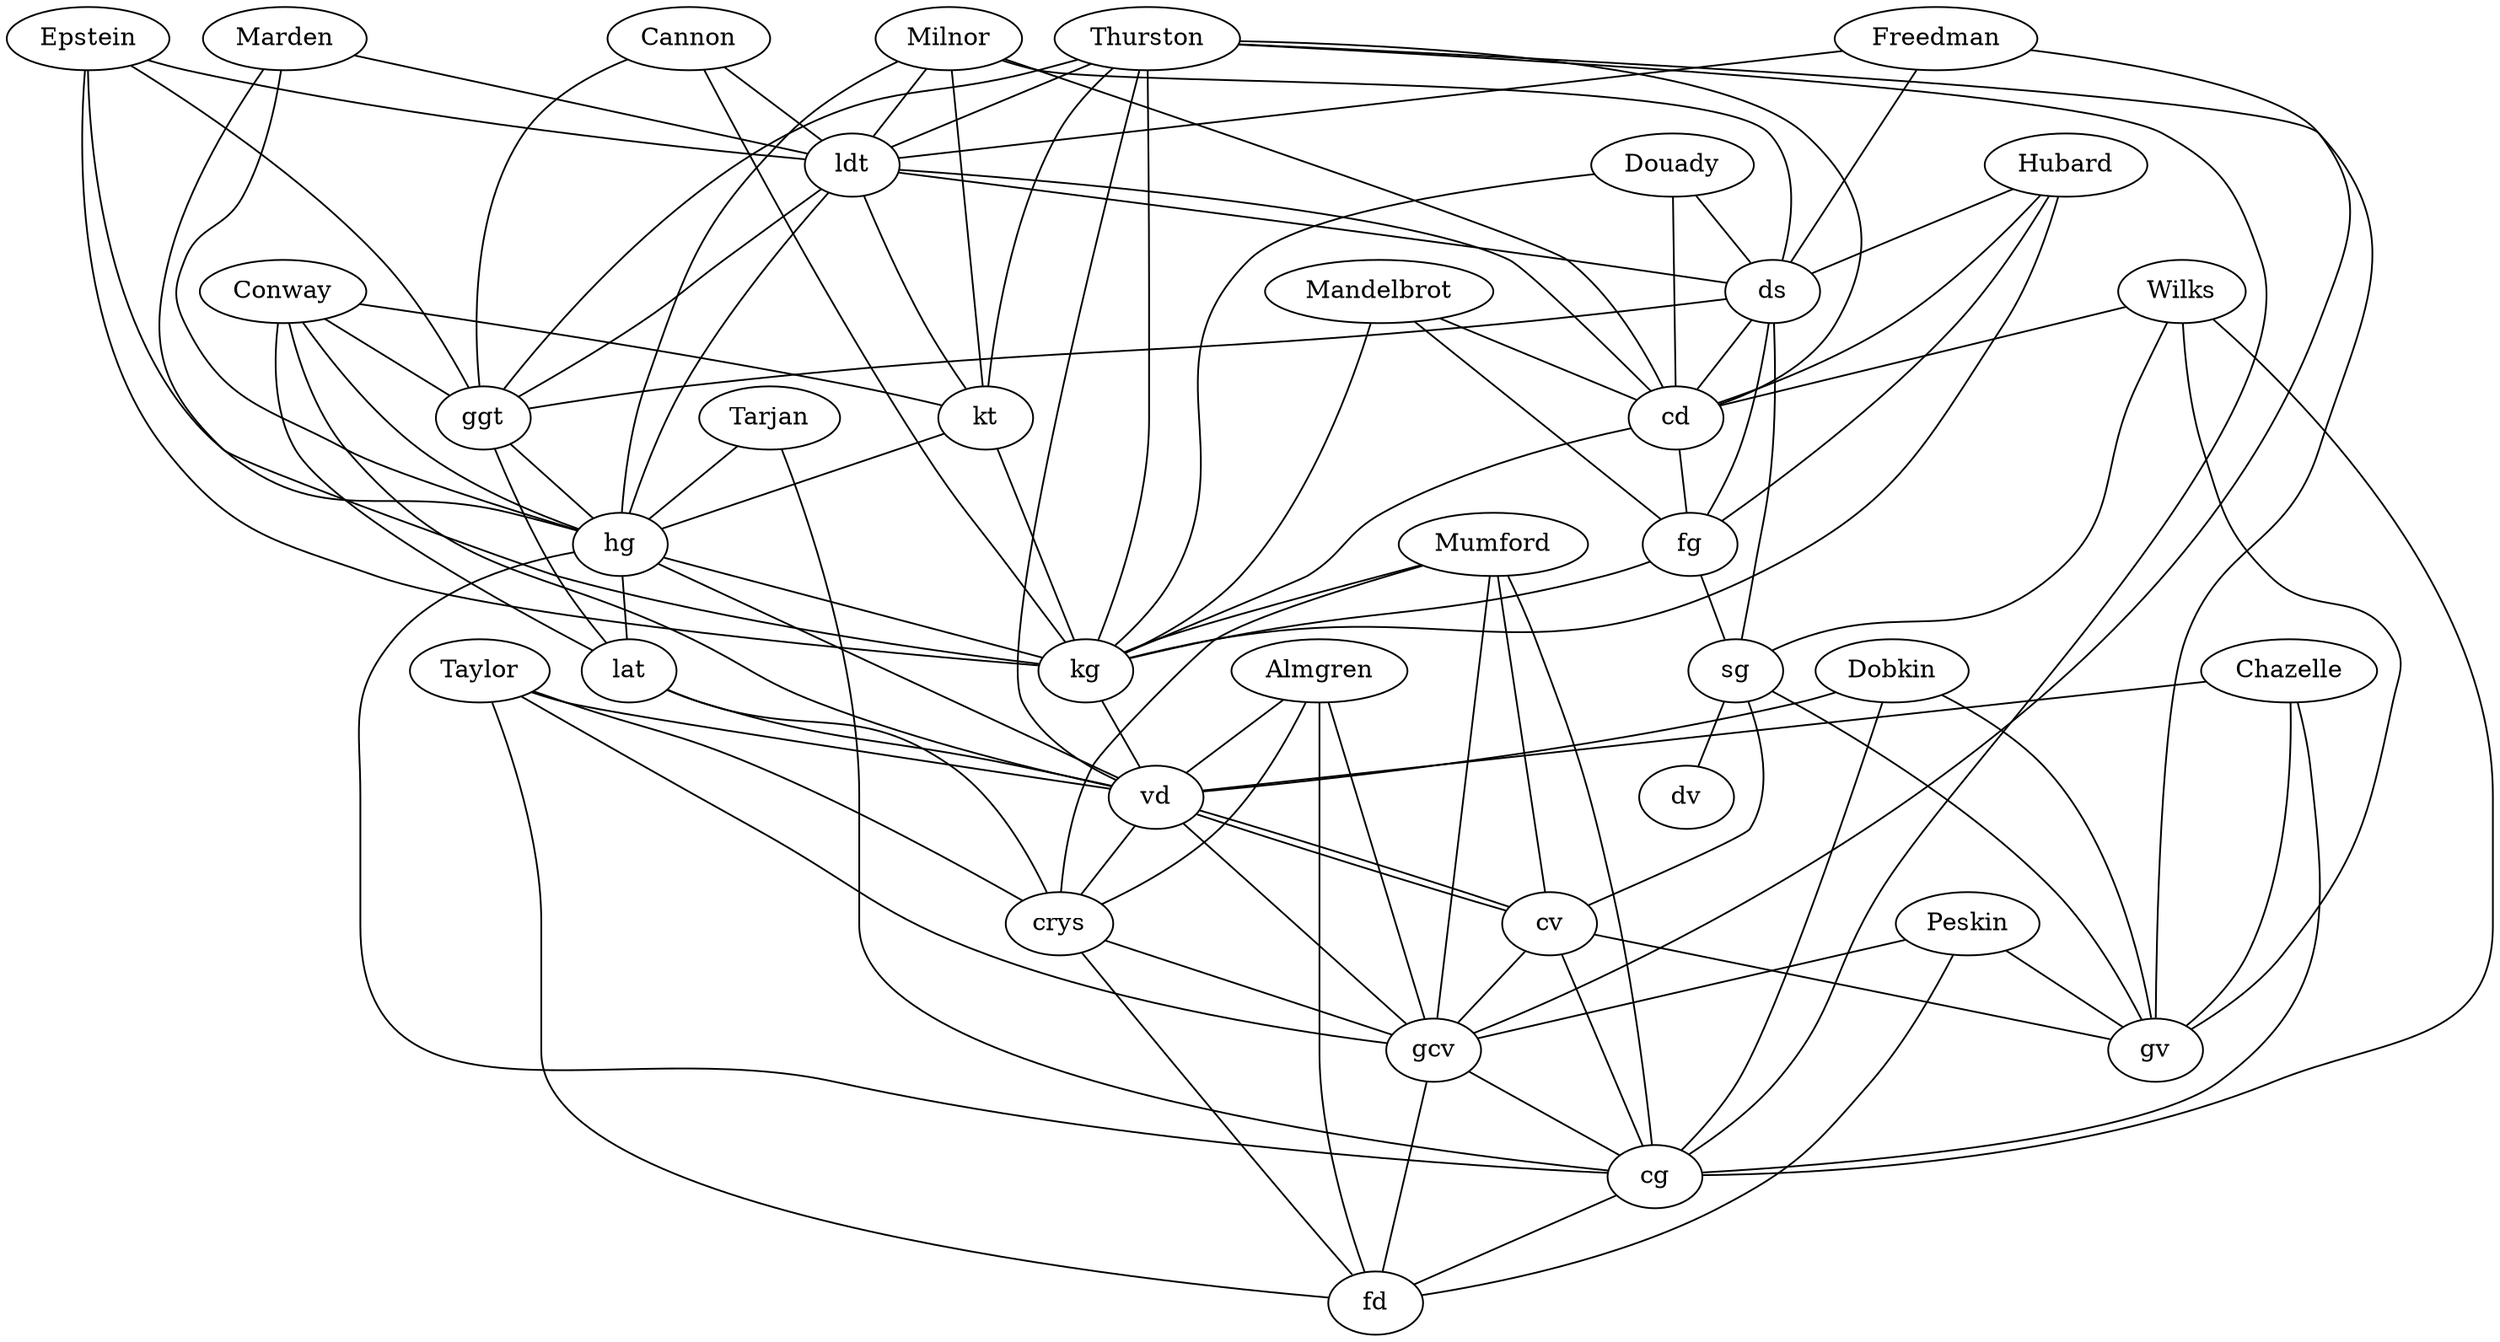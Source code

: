 graph G {
	graph [bb="0,0,738.27,759.43",
		overlap=false,
		splines=true
	];
	node [label="\N"];
	Marden	[height=0.5,
		pos="84.84,151.19",
		width=1.0652];
	ldt	[height=0.5,
		pos="199.88,209.94",
		width=0.75];
	Marden -- ldt	[pos="110.94,164.52 131.23,174.88 159.03,189.08 178.12,198.83"];
	kg	[height=0.5,
		pos="223.07,273.12",
		width=0.75];
	Marden -- kg	[pos="102.91,167.13 129.99,191.01 180.68,235.73 206.72,258.69"];
	hg	[height=0.5,
		pos="308.07,186.28",
		width=0.75];
	Marden -- hg	[pos="121.2,156.9 166.17,163.97 241.65,175.84 281.53,182.11"];
	ldt -- hg	[pos="225.79,204.27 242.92,200.52 265.28,195.64 282.37,191.9"];
	ggt	[height=0.5,
		pos="280.38,96.823",
		width=0.75];
	ldt -- ggt	[pos="211.75,193.25 227.06,171.74 253.51,134.58 268.72,113.21"];
	kt	[height=0.5,
		pos="218.35,106.99",
		width=0.75];
	ldt -- kt	[pos="203.09,192.01 206.46,173.23 211.72,143.9 215.1,125.06"];
	ds	[height=0.5,
		pos="221.04,345.53",
		width=0.75];
	ldt -- ds	[pos="196.25,227.92 194.22,240.56 192.45,257.85 194.47,272.99 197.1,292.66 205.57,313.83 212.24,328.2"];
	cd	[height=0.5,
		pos="173.31,399.69",
		width=0.75];
	ldt -- cd	[pos="197.33,228.13 192.25,264.4 180.92,345.33 175.85,381.55"];
	vd	[height=0.5,
		pos="470.24,217.23",
		width=0.75];
	kg -- vd	[pos="249.05,267.24 296.65,256.48 397.27,233.73 444.6,223.02"];
	hg -- kg	[pos="293.27,201.4 277.76,217.25 253.54,241.99 237.99,257.87"];
	lat	[height=0.5,
		pos="447.28,47.126",
		width=0.75];
	hg -- lat	[pos="323.24,171.12 350.02,144.35 405.38,89.018 432.14,62.264"];
	hg -- vd	[pos="334.13,191.25 364.39,197.03 414.01,206.5 444.25,212.27"];
	cg	[height=0.5,
		pos="481.54,336.6",
		width=0.75];
	hg -- cg	[pos="320.81,202.31 337.44,222.64 368.12,258.09 399.08,283.36 418.75,299.41 443.46,314.81 460.67,324.88"];
	Cannon	[height=0.5,
		pos="126.03,44.522",
		width=1.0652];
	Cannon -- ldt	[pos="152.04,57.779 164.71,65.837 178.55,77.46 184.94,92.353 192.44,109.85 196.9,163.46 198.8,191.86"];
	Cannon -- kg	[pos="150.91,58.33 163.25,66.544 177.16,78.141 184.94,92.353 188.22,98.34 187.48,100.5 189.75,106.94 206.02,153.11 221.79,161.55 228.48,\
210.05 230.56,225.18 228.79,242.47 226.73,255.12"];
	Cannon -- ggt	[pos="157.27,55.106 186.51,65.015 229.6,79.614 256.28,88.654"];
	ggt -- hg	[pos="285.85,114.5 290.71,130.18 297.76,152.97 302.61,168.64"];
	ggt -- lat	[pos="305.37,89.383 336.93,79.987 390.89,63.917 422.4,54.536"];
	Epstein	[height=0.5,
		pos="146.29,92.337",
		width=1.0291];
	Epstein -- ldt	[pos="154.31,109.94 164.47,132.24 181.87,170.42 191.97,192.59"];
	Epstein -- kg	[pos="146.73,110.7 148.23,137.87 154.47,189.3 179.54,223.72 188.29,235.73 199.38,248.28 208.17,257.73"];
	Epstein -- hg	[pos="170.16,106.2 201.98,124.67 257.75,157.06 287.69,174.44"];
	Epstein -- ggt	[pos="182.6,88.289 194.05,87.431 206.76,86.91 218.42,87.392 230.27,87.882 243.26,89.664 254.28,91.55"];
	Conway	[height=0.5,
		pos="371.94,18",
		width=1.1193];
	Conway -- hg	[pos="365.11,36.009 352.78,68.482 326.98,136.46 314.76,168.65"];
	Conway -- ggt	[pos="352.97,34.332 336.52,48.491 312.95,68.787 297.17,82.367"];
	Conway -- kt	[pos="347.26,32.298 317.24,49.691 267.11,78.74 239.02,95.012"];
	Conway -- lat	[pos="402.59,29.847 409.59,32.556 416.94,35.395 423.6,37.97"];
	Conway -- vd	[pos="380.66,35.68 399.36,73.582 443.12,162.26 461.67,199.87"];
	kt -- kg	[pos="221.15,125.18 224.09,145.73 228.29,180.2 228.48,210.05 228.57,225.21 226.99,242.35 225.52,254.94"];
	kt -- hg	[pos="234.8,121.53 250.99,135.84 275.57,157.55 291.72,171.83"];
	lat -- vd	[pos="449.74,65.33 454.16,98.07 463.39,166.51 467.8,199.15"];
	crys	[height=0.5,
		pos="566.18,105.66",
		width=0.75];
	lat -- crys	[pos="469.09,57.862 490.41,68.358 522.7,84.254 544.11,94.794"];
	vd -- crys	[pos="483.98,201.24 502.22,180.03 534.23,142.81 552.46,121.62"];
	gcv	[height=0.5,
		pos="581.96,258.23",
		width=0.75];
	vd -- gcv	[pos="493.93,225.92 512.89,232.88 539.35,242.59 558.3,249.54"];
	cv	[height=0.5,
		pos="500.08,424.97",
		width=0.75];
	vd -- cv	[pos="477.11,234.68 487.93,262.62 508.02,316.47 510.14,336.67 512.69,361.04 508.2,389.16 504.43,406.97"];
	Taylor	[height=0.5,
		pos="664.21,151.52",
		width=0.95686];
	Taylor -- vd	[pos="635.17,161.36 596.91,174.32 530.3,196.88 494.56,208.99"];
	Taylor -- crys	[pos="638.45,139.47 622.91,132.2 603.3,123.03 588.43,116.07"];
	Taylor -- gcv	[pos="650.99,168.66 635.37,188.93 609.58,222.39 594.33,242.17"];
	fd	[height=0.5,
		pos="698.13,257.19",
		width=0.75];
	Taylor -- fd	[pos="669.96,169.45 676.24,188.99 686.22,220.08 692.46,239.53"];
	crys -- gcv	[pos="568.05,123.76 571.09,153.12 577.05,210.8 580.09,240.15"];
	crys -- fd	[pos="579.8,121.31 605.09,150.34 659,212.26 684.38,241.4"];
	gcv -- fd	[pos="609.19,257.98 627.84,257.82 652.46,257.6 671.06,257.43"];
	gcv -- cg	[pos="564,272.24 545.73,286.5 517.56,308.49 499.34,322.71"];
	Almgren	[height=0.5,
		pos="643.46,102.3",
		width=1.1735];
	Almgren -- vd	[pos="620.46,117.56 586.04,140.4 521.75,183.05 489.59,204.39"];
	Almgren -- crys	[pos="601.2,104.14 598.52,104.25 595.87,104.37 593.29,104.48"];
	Almgren -- gcv	[pos="636.41,120.19 624.54,150.26 600.74,210.61 588.93,240.55"];
	Almgren -- fd	[pos="633.82,120.15 629.93,129.32 626.66,140.76 628.16,151.36 633.49,188.87 663.24,223.75 682.19,242.6"];
	Freedman	[height=0.5,
		pos="389.27,166.24",
		width=1.2818];
	Freedman -- ldt	[pos="343.32,164.39 331.86,164.5 319.61,165.12 308.34,166.68 276.21,171.13 241.87,186.91 220.64,198.13"];
	Freedman -- gcv	[pos="425.55,177.71 445.15,184.36 469.56,193.39 490.5,203.4 516.56,215.85 544.82,233.49 562.92,245.37"];
	Freedman -- ds	[pos="373.14,183.43 340.41,218.32 266.65,296.92 235.43,330.19"];
	ds -- ggt	[pos="229.67,328.43 236.58,314.04 246.04,292.76 251.67,273.25 267.98,216.75 275.88,147.22 278.88,114.91"];
	ds -- cd	[pos="207.23,361.2 200.96,368.32 193.54,376.73 187.25,383.87"];
	fg	[height=0.5,
		pos="183.67,487.75",
		width=0.75];
	ds -- fg	[pos="216.31,363.54 209.12,390.9 195.53,442.62 188.37,469.89"];
	sg	[height=0.5,
		pos="316.59,558.78",
		width=0.75];
	ds -- sg	[pos="228.86,362.98 246.82,403.07 290.86,501.35 308.8,541.38"];
	Milnor	[height=0.5,
		pos="105.93,244.5",
		width=0.99297];
	Milnor -- ldt	[pos="134.88,233.85 148.14,228.97 163.67,223.26 176.21,218.64"];
	Milnor -- hg	[pos="140.85,239.9 158.57,237.32 180.39,233.76 199.72,229.54 230.98,222.7 264.93,207.82 286.34,197.44"];
	Milnor -- kt	[pos="119.71,227.64 141.52,200.96 183.71,149.36 205.15,123.14"];
	Milnor -- ds	[pos="123.91,260.28 146.04,279.71 183.3,312.41 204.67,331.16"];
	Milnor -- cd	[pos="113.66,262.3 126.65,292.24 152.73,352.3 165.67,382.1"];
	cd -- kg	[pos="179.24,382.01 182.89,371.36 187.75,357.56 192.44,345.46 199.78,326.51 208.95,305.11 215.34,290.53"];
	cd -- fg	[pos="175.46,417.94 177.24,433.05 179.75,454.42 181.53,469.53"];
	Douady	[height=0.5,
		pos="38.347,316.41",
		width=1.0652];
	Douady -- kg	[pos="72.659,308.36 108.86,299.88 165.08,286.71 197.55,279.1"];
	Douady -- ds	[pos="74.878,322.23 110.28,327.87 163.12,336.3 194.62,341.32"];
	Douady -- cd	[pos="61.855,330.91 87.684,346.85 128.74,372.19 153.15,387.25"];
	Hubard	[height=0.5,
		pos="65.054,387.18",
		width=1.0291];
	Hubard -- kg	[pos="86.038,372.03 117.1,349.61 174.83,307.94 204.46,286.55"];
	Hubard -- ds	[pos="97.754,378.45 126.88,370.67 168.89,359.45 195.58,352.33"];
	Hubard -- cd	[pos="101.1,391.34 115.99,393.07 132.93,395.02 146.66,396.61"];
	Hubard -- fg	[pos="83.589,402.89 106.39,422.23 144.79,454.78 166.8,473.45"];
	fg -- kg	[pos="189.37,470.11 194.58,452.51 201.51,424.58 201.91,399.79 202.3,375.28 189.65,369.81 192.44,345.46 194.75,325.27 204.75,304.07 212.7,\
289.88"];
	fg -- sg	[pos="205.03,499.16 229.83,512.42 270.51,534.15 295.29,547.39"];
	Mandelbrot	[height=0.5,
		pos="69.105,460.51",
		width=1.4443];
	Mandelbrot -- kg	[pos="83.59,442.88 113.46,406.53 181.48,323.73 210.05,288.96"];
	Mandelbrot -- cd	[pos="95.67,445 113.4,434.66 136.37,421.25 152.71,411.71"];
	Mandelbrot -- fg	[pos="112.09,470.73 127.58,474.41 144.57,478.45 158.1,481.67"];
	Wilks	[height=0.5,
		pos="374.95,514.77",
		width=0.9027];
	Wilks -- cd	[pos="352.21,501.79 312.66,479.22 231.8,433.08 193.85,411.41"];
	Wilks -- sg	[pos="355.52,529.42 348.75,534.52 341.2,540.22 334.56,545.23"];
	gv	[height=0.5,
		pos="490.71,515.4",
		width=0.75];
	Wilks -- gv	[pos="407.5,514.95 425.16,515.04 446.73,515.16 463.48,515.25"];
	Wilks -- cg	[pos="385.36,497.36 405.85,463.12 451.13,387.42 471.39,353.55"];
	sg -- gv	[pos="341.91,552.47 374.92,544.25 432.33,529.94 465.36,521.72"];
	sg -- cv	[pos="342.05,552.68 359.02,547.86 381.35,540.06 398.83,528.76 436.46,504.43 470.71,463.75 488.09,441.23"];
	dv	[height=0.5,
		pos="324.4,741.43",
		width=0.75];
	sg -- dv	[pos="317.37,576.96 318.86,611.97 322.13,688.37 323.62,723.32"];
	cg -- fd	[pos="505.54,327.8 547.29,312.49 632.76,281.16 674.35,265.91"];
	Dobkin	[height=0.5,
		pos="613.15,370.93",
		width=1.0291];
	Dobkin -- vd	[pos="597.85,354.48 570.06,324.59 511.64,261.76 484.57,232.64"];
	Dobkin -- gv	[pos="594.59,387 584.56,395.85 572.09,407.15 561.4,417.71 535.93,442.86 512.95,478 500.49,498.56"];
	Dobkin -- cg	[pos="580.28,362.35 557.59,356.44 527.86,348.68 506.98,343.23"];
	Chazelle	[height=0.5,
		pos="591.78,431.64",
		width=1.1555];
	Chazelle -- vd	[pos="581.84,414.09 558.87,373.59 502.41,273.98 479.81,234.12"];
	Chazelle -- gv	[pos="572.29,447.79 553.59,463.29 525.63,486.46 507.79,501.25"];
	Chazelle -- cg	[pos="573.08,415.52 552.07,397.4 518.28,368.28 498.16,350.93"];
	Peskin	[height=0.5,
		pos="703.82,430.33",
		width=0.95686];
	Peskin -- gcv	[pos="691.69,413.2 668.15,379.95 616.57,307.11 593.5,274.53"];
	Peskin -- fd	[pos="703.22,412.13 702.13,378.87 699.82,308.67 698.73,275.41"];
	Peskin -- gv	[pos="676.4,441.28 634.13,458.15 553.8,490.22 514.11,506.06"];
	Tarjan	[height=0.5,
		pos="351.34,403.08",
		width=0.93881];
	Tarjan -- hg	[pos="337.43,386.42 322.31,366.94 299.43,333.03 292.93,299.05 286.55,265.68 295.58,226.24 302.19,203.96"];
	Tarjan -- cg	[pos="375.83,390.58 399.99,378.24 436.58,359.56 459.75,347.72"];
	Mumford	[height=0.5,
		pos="432.57,269.58",
		width=1.2638];
	Mumford -- kg	[pos="387.11,270.35 345.35,271.05 284.85,272.07 250.19,272.66"];
	Mumford -- crys	[pos="459.75,254.93 470.12,248.52 481.56,240.34 490.41,231.12 522.32,197.9 546.98,148.94 558.69,123.1"];
	Mumford -- gcv	[pos="477.39,266.17 502.66,264.25 533.39,261.92 554.97,260.28"];
	Mumford -- cg	[pos="445.44,287.19 452.92,297.43 462.28,310.24 469.6,320.26"];
	Mumford -- cv	[pos="437.01,287.53 440.64,301.2 446.25,320.36 452.94,336.52 463.65,362.4 479.53,390.71 489.85,408.16"];
	cv -- vd	[pos="506.5,407.46 514.27,385.56 526.21,349.13 525.06,335.11 523.34,314.2 495.2,261.49 479.94,234.23"];
	cv -- gcv	[pos="508.53,407.75 524.22,375.8 557.68,307.67 573.43,275.6"];
	cv -- gv	[pos="498.18,443.27 496.55,459.06 494.2,481.74 492.57,497.44"];
	cv -- cg	[pos="496.32,407.08 493.11,391.75 488.5,369.78 485.28,354.45"];
	Thurston	[height=0.5,
		pos="336.78,299.12",
		width=1.1735];
	Thurston -- ldt	[pos="313.55,283.99 287.01,266.7 244.03,238.7 219.22,222.54"];
	Thurston -- kg	[pos="299.54,290.61 282.96,286.81 263.85,282.44 248.87,279.02"];
	Thurston -- ggt	[pos="324.6,281.75 310.46,260.41 287.98,222.51 279.48,186.09 273.83,161.95 275.6,133.11 277.72,114.88"];
	Thurston -- kt	[pos="325.85,281.39 303.11,244.51 251,159.97 228.74,123.85"];
	Thurston -- vd	[pos="358.15,283.43 370.09,274.89 385.36,264.32 399.46,255.64 415.53,245.75 434.34,235.6 448.52,228.23"];
	Thurston -- cd	[pos="313.32,314.18 294.04,326.49 265.96,344.28 241.19,359.44 225.41,369.09 207.4,379.76 193.89,387.69"];
	Thurston -- gv	[pos="349.11,316.45 378.15,357.25 450.5,458.9 478.95,498.88"];
	Thurston -- cg	[pos="372.93,308.48 398.89,315.2 433.23,324.09 456.28,330.06"];
}
